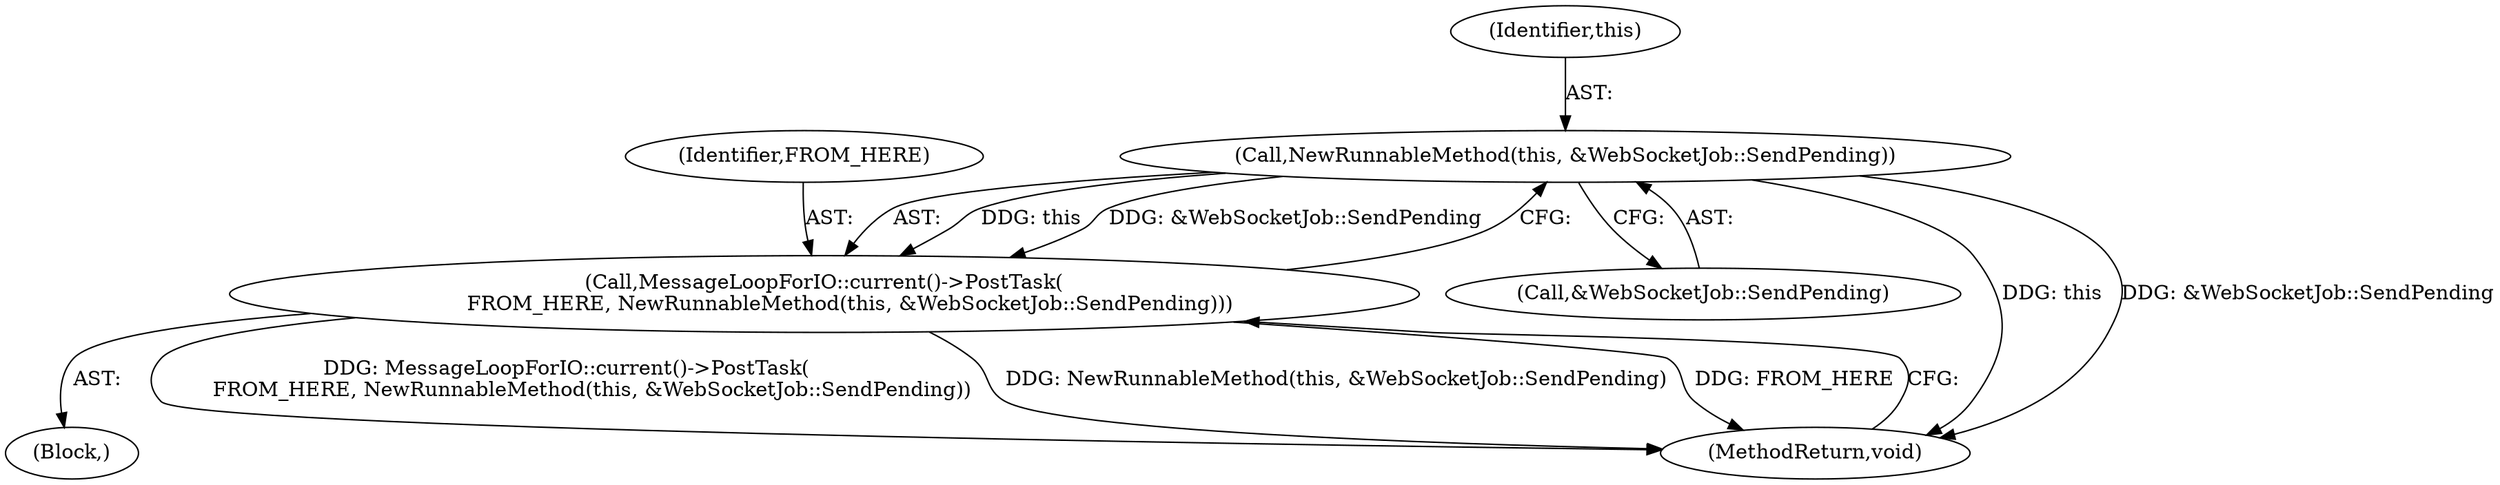 digraph "1_Chrome_5dc90e57abcc7f0489e7ae09a3e687e9c6f4fad5@del" {
"1000159" [label="(Call,NewRunnableMethod(this, &WebSocketJob::SendPending))"];
"1000157" [label="(Call,MessageLoopForIO::current()->PostTask(\n        FROM_HERE, NewRunnableMethod(this, &WebSocketJob::SendPending)))"];
"1000161" [label="(Call,&WebSocketJob::SendPending)"];
"1000123" [label="(Block,)"];
"1000159" [label="(Call,NewRunnableMethod(this, &WebSocketJob::SendPending))"];
"1000163" [label="(MethodReturn,void)"];
"1000157" [label="(Call,MessageLoopForIO::current()->PostTask(\n        FROM_HERE, NewRunnableMethod(this, &WebSocketJob::SendPending)))"];
"1000158" [label="(Identifier,FROM_HERE)"];
"1000160" [label="(Identifier,this)"];
"1000159" -> "1000157"  [label="AST: "];
"1000159" -> "1000161"  [label="CFG: "];
"1000160" -> "1000159"  [label="AST: "];
"1000161" -> "1000159"  [label="AST: "];
"1000157" -> "1000159"  [label="CFG: "];
"1000159" -> "1000163"  [label="DDG: this"];
"1000159" -> "1000163"  [label="DDG: &WebSocketJob::SendPending"];
"1000159" -> "1000157"  [label="DDG: this"];
"1000159" -> "1000157"  [label="DDG: &WebSocketJob::SendPending"];
"1000157" -> "1000123"  [label="AST: "];
"1000158" -> "1000157"  [label="AST: "];
"1000163" -> "1000157"  [label="CFG: "];
"1000157" -> "1000163"  [label="DDG: MessageLoopForIO::current()->PostTask(\n        FROM_HERE, NewRunnableMethod(this, &WebSocketJob::SendPending))"];
"1000157" -> "1000163"  [label="DDG: NewRunnableMethod(this, &WebSocketJob::SendPending)"];
"1000157" -> "1000163"  [label="DDG: FROM_HERE"];
}

